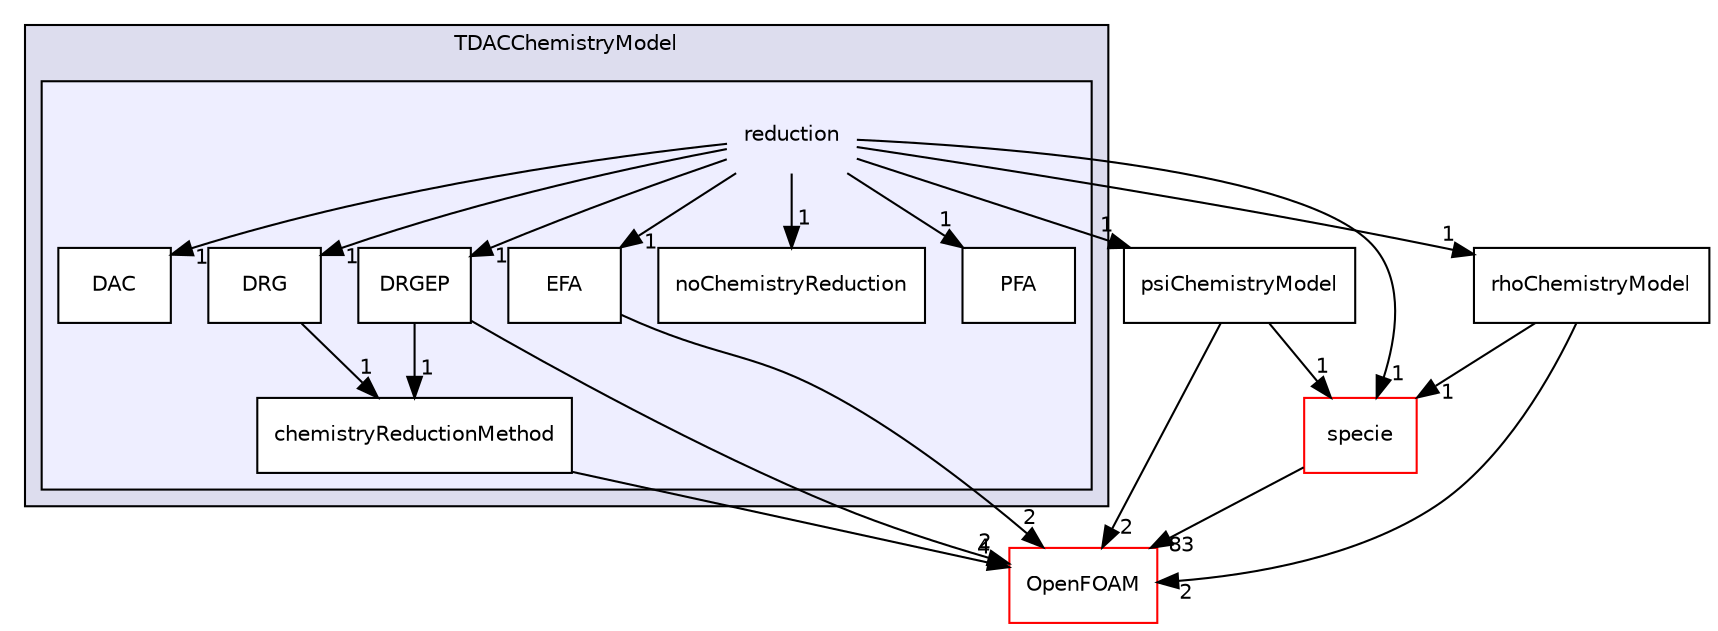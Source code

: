 digraph "src/thermophysicalModels/chemistryModel/chemistryModel/TDACChemistryModel/reduction" {
  bgcolor=transparent;
  compound=true
  node [ fontsize="10", fontname="Helvetica"];
  edge [ labelfontsize="10", labelfontname="Helvetica"];
  subgraph clusterdir_e99a2928bd3c5c0feae1fd0a5dedecc4 {
    graph [ bgcolor="#ddddee", pencolor="black", label="TDACChemistryModel" fontname="Helvetica", fontsize="10", URL="dir_e99a2928bd3c5c0feae1fd0a5dedecc4.html"]
  subgraph clusterdir_11a35c86249c89795f10656fe50614a9 {
    graph [ bgcolor="#eeeeff", pencolor="black", label="" URL="dir_11a35c86249c89795f10656fe50614a9.html"];
    dir_11a35c86249c89795f10656fe50614a9 [shape=plaintext label="reduction"];
    dir_ac98b418f6eb9b9c9b4c98898a45b42d [shape=box label="chemistryReductionMethod" color="black" fillcolor="white" style="filled" URL="dir_ac98b418f6eb9b9c9b4c98898a45b42d.html"];
    dir_0d3fdc3fba0dee4ab1c10766f898f2b6 [shape=box label="DAC" color="black" fillcolor="white" style="filled" URL="dir_0d3fdc3fba0dee4ab1c10766f898f2b6.html"];
    dir_d4c23b9b7b126269314cfc82114837fd [shape=box label="DRG" color="black" fillcolor="white" style="filled" URL="dir_d4c23b9b7b126269314cfc82114837fd.html"];
    dir_d5cdb4f80011108e6d084b3435ae4292 [shape=box label="DRGEP" color="black" fillcolor="white" style="filled" URL="dir_d5cdb4f80011108e6d084b3435ae4292.html"];
    dir_17ba711453e48727e446f6ddb9987edf [shape=box label="EFA" color="black" fillcolor="white" style="filled" URL="dir_17ba711453e48727e446f6ddb9987edf.html"];
    dir_ee10ce8d149cf46d5047907430d653d5 [shape=box label="noChemistryReduction" color="black" fillcolor="white" style="filled" URL="dir_ee10ce8d149cf46d5047907430d653d5.html"];
    dir_a9b7567fa022aa8b1524a7423f077a74 [shape=box label="PFA" color="black" fillcolor="white" style="filled" URL="dir_a9b7567fa022aa8b1524a7423f077a74.html"];
  }
  }
  dir_5c4bf53b114f4c9237cd4ef0431fc9bd [shape=box label="specie" color="red" URL="dir_5c4bf53b114f4c9237cd4ef0431fc9bd.html"];
  dir_cbb985a791c5c7cc6235e3165a2444bc [shape=box label="psiChemistryModel" URL="dir_cbb985a791c5c7cc6235e3165a2444bc.html"];
  dir_c5473ff19b20e6ec4dfe5c310b3778a8 [shape=box label="OpenFOAM" color="red" URL="dir_c5473ff19b20e6ec4dfe5c310b3778a8.html"];
  dir_1956a51d3d225c04c69efa24488c93e9 [shape=box label="rhoChemistryModel" URL="dir_1956a51d3d225c04c69efa24488c93e9.html"];
  dir_d5cdb4f80011108e6d084b3435ae4292->dir_ac98b418f6eb9b9c9b4c98898a45b42d [headlabel="1", labeldistance=1.5 headhref="dir_002774_002771.html"];
  dir_d5cdb4f80011108e6d084b3435ae4292->dir_c5473ff19b20e6ec4dfe5c310b3778a8 [headlabel="2", labeldistance=1.5 headhref="dir_002774_001929.html"];
  dir_5c4bf53b114f4c9237cd4ef0431fc9bd->dir_c5473ff19b20e6ec4dfe5c310b3778a8 [headlabel="83", labeldistance=1.5 headhref="dir_001213_001929.html"];
  dir_ac98b418f6eb9b9c9b4c98898a45b42d->dir_c5473ff19b20e6ec4dfe5c310b3778a8 [headlabel="4", labeldistance=1.5 headhref="dir_002771_001929.html"];
  dir_cbb985a791c5c7cc6235e3165a2444bc->dir_5c4bf53b114f4c9237cd4ef0431fc9bd [headlabel="1", labeldistance=1.5 headhref="dir_002767_001213.html"];
  dir_cbb985a791c5c7cc6235e3165a2444bc->dir_c5473ff19b20e6ec4dfe5c310b3778a8 [headlabel="2", labeldistance=1.5 headhref="dir_002767_001929.html"];
  dir_11a35c86249c89795f10656fe50614a9->dir_a9b7567fa022aa8b1524a7423f077a74 [headlabel="1", labeldistance=1.5 headhref="dir_002770_002777.html"];
  dir_11a35c86249c89795f10656fe50614a9->dir_d5cdb4f80011108e6d084b3435ae4292 [headlabel="1", labeldistance=1.5 headhref="dir_002770_002774.html"];
  dir_11a35c86249c89795f10656fe50614a9->dir_5c4bf53b114f4c9237cd4ef0431fc9bd [headlabel="1", labeldistance=1.5 headhref="dir_002770_001213.html"];
  dir_11a35c86249c89795f10656fe50614a9->dir_ee10ce8d149cf46d5047907430d653d5 [headlabel="1", labeldistance=1.5 headhref="dir_002770_002776.html"];
  dir_11a35c86249c89795f10656fe50614a9->dir_cbb985a791c5c7cc6235e3165a2444bc [headlabel="1", labeldistance=1.5 headhref="dir_002770_002767.html"];
  dir_11a35c86249c89795f10656fe50614a9->dir_d4c23b9b7b126269314cfc82114837fd [headlabel="1", labeldistance=1.5 headhref="dir_002770_002773.html"];
  dir_11a35c86249c89795f10656fe50614a9->dir_17ba711453e48727e446f6ddb9987edf [headlabel="1", labeldistance=1.5 headhref="dir_002770_002775.html"];
  dir_11a35c86249c89795f10656fe50614a9->dir_0d3fdc3fba0dee4ab1c10766f898f2b6 [headlabel="1", labeldistance=1.5 headhref="dir_002770_002772.html"];
  dir_11a35c86249c89795f10656fe50614a9->dir_1956a51d3d225c04c69efa24488c93e9 [headlabel="1", labeldistance=1.5 headhref="dir_002770_002768.html"];
  dir_d4c23b9b7b126269314cfc82114837fd->dir_ac98b418f6eb9b9c9b4c98898a45b42d [headlabel="1", labeldistance=1.5 headhref="dir_002773_002771.html"];
  dir_17ba711453e48727e446f6ddb9987edf->dir_c5473ff19b20e6ec4dfe5c310b3778a8 [headlabel="2", labeldistance=1.5 headhref="dir_002775_001929.html"];
  dir_1956a51d3d225c04c69efa24488c93e9->dir_5c4bf53b114f4c9237cd4ef0431fc9bd [headlabel="1", labeldistance=1.5 headhref="dir_002768_001213.html"];
  dir_1956a51d3d225c04c69efa24488c93e9->dir_c5473ff19b20e6ec4dfe5c310b3778a8 [headlabel="2", labeldistance=1.5 headhref="dir_002768_001929.html"];
}
